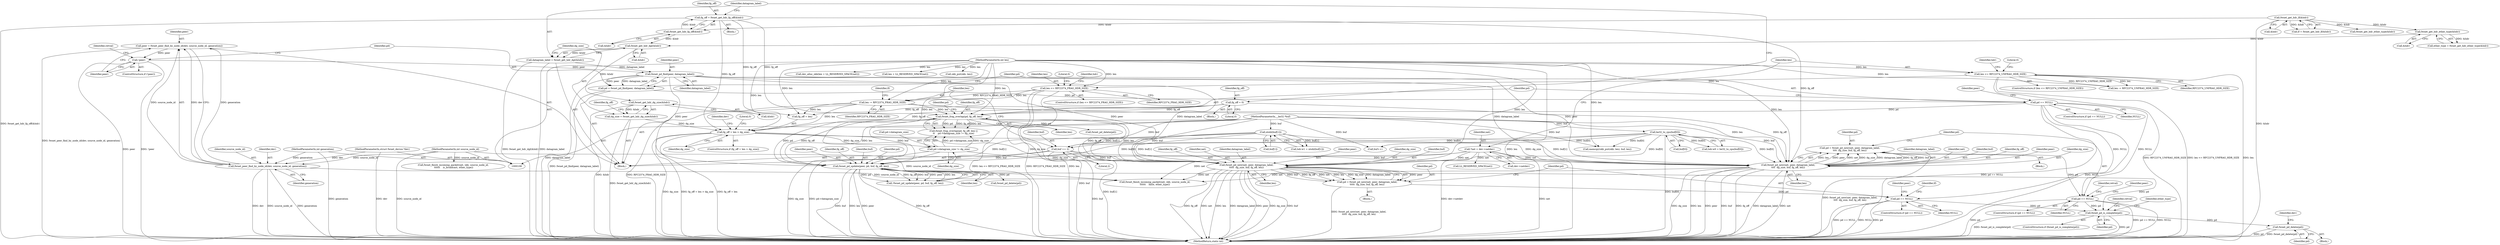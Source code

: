 digraph "0_linux_667121ace9dbafb368618dbabcf07901c962ddac@API" {
"1000422" [label="(Call,fwnet_pd_delete(pd))"];
"1000404" [label="(Call,fwnet_pd_is_complete(pd))"];
"1000319" [label="(Call,pd == NULL)"];
"1000308" [label="(Call,pd = fwnet_pd_new(net, peer, datagram_label,\n\t\t\t\t  dg_size, buf, fg_off, len))"];
"1000310" [label="(Call,fwnet_pd_new(net, peer, datagram_label,\n\t\t\t\t  dg_size, buf, fg_off, len))"];
"1000118" [label="(Call,*net = dev->netdev)"];
"1000289" [label="(Call,fwnet_pd_find(peer, datagram_label))"];
"1000279" [label="(Call,!peer)"];
"1000272" [label="(Call,peer = fwnet_peer_find_by_node_id(dev, source_node_id, generation))"];
"1000274" [label="(Call,fwnet_peer_find_by_node_id(dev, source_node_id, generation))"];
"1000109" [label="(MethodParameterIn,struct fwnet_device *dev)"];
"1000112" [label="(MethodParameterIn,int source_node_id)"];
"1000113" [label="(MethodParameterIn,int generation)"];
"1000248" [label="(Call,datagram_label = fwnet_get_hdr_dgl(&hdr))"];
"1000250" [label="(Call,fwnet_get_hdr_dgl(&hdr))"];
"1000232" [label="(Call,fwnet_get_hdr_ether_type(&hdr))"];
"1000149" [label="(Call,fwnet_get_hdr_lf(&hdr))"];
"1000245" [label="(Call,fwnet_get_hdr_fg_off(&hdr))"];
"1000259" [label="(Call,fg_off + len > dg_size)"];
"1000235" [label="(Call,fg_off = 0)"];
"1000243" [label="(Call,fg_off = fwnet_get_hdr_fg_off(&hdr))"];
"1000222" [label="(Call,len -= RFC2374_FRAG_HDR_SIZE)"];
"1000206" [label="(Call,len <= RFC2374_FRAG_HDR_SIZE)"];
"1000134" [label="(Call,len <= RFC2374_UNFRAG_HDR_SIZE)"];
"1000111" [label="(MethodParameterIn,int len)"];
"1000253" [label="(Call,dg_size = fwnet_get_hdr_dg_size(&hdr))"];
"1000255" [label="(Call,fwnet_get_hdr_dg_size(&hdr))"];
"1000215" [label="(Call,ntohl(buf[1]))"];
"1000110" [label="(MethodParameterIn,__be32 *buf)"];
"1000143" [label="(Call,be32_to_cpu(buf[0]))"];
"1000219" [label="(Call,buf += 2)"];
"1000293" [label="(Call,pd == NULL)"];
"1000287" [label="(Call,pd = fwnet_pd_find(peer, datagram_label))"];
"1000359" [label="(Call,pd == NULL)"];
"1000348" [label="(Call,pd = fwnet_pd_new(net, peer, datagram_label,\n\t\t\t\t\t  dg_size, buf, fg_off, len))"];
"1000350" [label="(Call,fwnet_pd_new(net, peer, datagram_label,\n\t\t\t\t\t  dg_size, buf, fg_off, len))"];
"1000340" [label="(Call,pd->datagram_size != dg_size)"];
"1000336" [label="(Call,fwnet_frag_overlap(pd, fg_off, len))"];
"1000376" [label="(Call,fwnet_pd_update(peer, pd, buf, fg_off, len))"];
"1000293" [label="(Call,pd == NULL)"];
"1000219" [label="(Call,buf += 2)"];
"1000272" [label="(Call,peer = fwnet_peer_find_by_node_id(dev, source_node_id, generation))"];
"1000321" [label="(Identifier,NULL)"];
"1000221" [label="(Literal,2)"];
"1000248" [label="(Call,datagram_label = fwnet_get_hdr_dgl(&hdr))"];
"1000162" [label="(Call,buf++)"];
"1000246" [label="(Call,&hdr)"];
"1000438" [label="(Identifier,retval)"];
"1000377" [label="(Identifier,peer)"];
"1000112" [label="(MethodParameterIn,int source_node_id)"];
"1000263" [label="(Identifier,dg_size)"];
"1000383" [label="(Call,fwnet_pd_delete(pd))"];
"1000113" [label="(MethodParameterIn,int generation)"];
"1000380" [label="(Identifier,fg_off)"];
"1000356" [label="(Identifier,fg_off)"];
"1000290" [label="(Identifier,peer)"];
"1000192" [label="(Call,memcpy(skb_put(skb, len), buf, len))"];
"1000408" [label="(Identifier,ether_type)"];
"1000115" [label="(Block,)"];
"1000379" [label="(Identifier,buf)"];
"1000135" [label="(Identifier,len)"];
"1000169" [label="(Call,dev_alloc_skb(len + LL_RESERVED_SPACE(net)))"];
"1000313" [label="(Identifier,datagram_label)"];
"1000277" [label="(Identifier,generation)"];
"1000170" [label="(Call,len + LL_RESERVED_SPACE(net))"];
"1000311" [label="(Identifier,net)"];
"1000118" [label="(Call,*net = dev->netdev)"];
"1000351" [label="(Identifier,net)"];
"1000296" [label="(Block,)"];
"1000164" [label="(Call,len -= RFC2374_UNFRAG_HDR_SIZE)"];
"1000141" [label="(Identifier,hdr)"];
"1000353" [label="(Identifier,datagram_label)"];
"1000260" [label="(Call,fg_off + len)"];
"1000134" [label="(Call,len <= RFC2374_UNFRAG_HDR_SIZE)"];
"1000308" [label="(Call,pd = fwnet_pd_new(net, peer, datagram_label,\n\t\t\t\t  dg_size, buf, fg_off, len))"];
"1000320" [label="(Identifier,pd)"];
"1000315" [label="(Identifier,buf)"];
"1000346" [label="(Call,fwnet_pd_delete(pd))"];
"1000294" [label="(Identifier,pd)"];
"1000291" [label="(Identifier,datagram_label)"];
"1000251" [label="(Call,&hdr)"];
"1000259" [label="(Call,fg_off + len > dg_size)"];
"1000287" [label="(Call,pd = fwnet_pd_find(peer, datagram_label))"];
"1000208" [label="(Identifier,RFC2374_FRAG_HDR_SIZE)"];
"1000244" [label="(Identifier,fg_off)"];
"1000111" [label="(MethodParameterIn,int len)"];
"1000249" [label="(Identifier,datagram_label)"];
"1000330" [label="(Identifier,peer)"];
"1000220" [label="(Identifier,buf)"];
"1000237" [label="(Literal,0)"];
"1000261" [label="(Identifier,fg_off)"];
"1000406" [label="(Block,)"];
"1000403" [label="(ControlStructure,if (fwnet_pd_is_complete(pd)))"];
"1000172" [label="(Call,LL_RESERVED_SPACE(net))"];
"1000279" [label="(Call,!peer)"];
"1000349" [label="(Identifier,pd)"];
"1000207" [label="(Identifier,len)"];
"1000348" [label="(Call,pd = fwnet_pd_new(net, peer, datagram_label,\n\t\t\t\t\t  dg_size, buf, fg_off, len))"];
"1000405" [label="(Identifier,pd)"];
"1000361" [label="(Identifier,NULL)"];
"1000336" [label="(Call,fwnet_frag_overlap(pd, fg_off, len))"];
"1000205" [label="(ControlStructure,if (len <= RFC2374_FRAG_HDR_SIZE))"];
"1000256" [label="(Call,&hdr)"];
"1000245" [label="(Call,fwnet_get_hdr_fg_off(&hdr))"];
"1000143" [label="(Call,be32_to_cpu(buf[0]))"];
"1000431" [label="(Call,fwnet_finish_incoming_packet(net, skb, source_node_id,\n\t\t\t\t\t\t    false, ether_type))"];
"1000136" [label="(Identifier,RFC2374_UNFRAG_HDR_SIZE)"];
"1000120" [label="(Call,dev->netdev)"];
"1000224" [label="(Identifier,RFC2374_FRAG_HDR_SIZE)"];
"1000292" [label="(ControlStructure,if (pd == NULL))"];
"1000295" [label="(Identifier,NULL)"];
"1000352" [label="(Identifier,peer)"];
"1000340" [label="(Call,pd->datagram_size != dg_size)"];
"1000365" [label="(Identifier,peer)"];
"1000300" [label="(Identifier,peer)"];
"1000359" [label="(Call,pd == NULL)"];
"1000110" [label="(MethodParameterIn,__be32 *buf)"];
"1000149" [label="(Call,fwnet_get_hdr_lf(&hdr))"];
"1000206" [label="(Call,len <= RFC2374_FRAG_HDR_SIZE)"];
"1000210" [label="(Literal,0)"];
"1000239" [label="(Block,)"];
"1000354" [label="(Identifier,dg_size)"];
"1000278" [label="(ControlStructure,if (!peer))"];
"1000335" [label="(Call,fwnet_frag_overlap(pd, fg_off, len) ||\n\t\t    pd->datagram_size != dg_size)"];
"1000309" [label="(Identifier,pd)"];
"1000345" [label="(Block,)"];
"1000258" [label="(ControlStructure,if (fg_off + len > dg_size))"];
"1000324" [label="(Identifier,retval)"];
"1000150" [label="(Call,&hdr)"];
"1000276" [label="(Identifier,source_node_id)"];
"1000449" [label="(MethodReturn,static int)"];
"1000318" [label="(ControlStructure,if (pd == NULL))"];
"1000227" [label="(Identifier,lf)"];
"1000342" [label="(Identifier,pd)"];
"1000375" [label="(Call,!fwnet_pd_update(peer, pd, buf, fg_off, len))"];
"1000288" [label="(Identifier,pd)"];
"1000243" [label="(Call,fg_off = fwnet_get_hdr_fg_off(&hdr))"];
"1000404" [label="(Call,fwnet_pd_is_complete(pd))"];
"1000341" [label="(Call,pd->datagram_size)"];
"1000119" [label="(Identifier,net)"];
"1000199" [label="(Call,fwnet_finish_incoming_packet(net, skb, source_node_id,\n \t\t\t\t\t\t    is_broadcast, ether_type))"];
"1000273" [label="(Identifier,peer)"];
"1000422" [label="(Call,fwnet_pd_delete(pd))"];
"1000338" [label="(Identifier,fg_off)"];
"1000275" [label="(Identifier,dev)"];
"1000236" [label="(Identifier,fg_off)"];
"1000344" [label="(Identifier,dg_size)"];
"1000316" [label="(Identifier,fg_off)"];
"1000215" [label="(Call,ntohl(buf[1]))"];
"1000223" [label="(Identifier,len)"];
"1000109" [label="(MethodParameterIn,struct fwnet_device *dev)"];
"1000317" [label="(Identifier,len)"];
"1000357" [label="(Identifier,len)"];
"1000355" [label="(Identifier,buf)"];
"1000312" [label="(Identifier,peer)"];
"1000147" [label="(Call,lf = fwnet_get_hdr_lf(&hdr))"];
"1000193" [label="(Call,skb_put(skb, len))"];
"1000222" [label="(Call,len -= RFC2374_FRAG_HDR_SIZE)"];
"1000360" [label="(Identifier,pd)"];
"1000235" [label="(Call,fg_off = 0)"];
"1000280" [label="(Identifier,peer)"];
"1000211" [label="(Call,hdr.w1 = ntohl(buf[1]))"];
"1000144" [label="(Call,buf[0])"];
"1000233" [label="(Call,&hdr)"];
"1000396" [label="(Identifier,lf)"];
"1000381" [label="(Identifier,len)"];
"1000289" [label="(Call,fwnet_pd_find(peer, datagram_label))"];
"1000230" [label="(Call,ether_type = fwnet_get_hdr_ether_type(&hdr))"];
"1000229" [label="(Block,)"];
"1000213" [label="(Identifier,hdr)"];
"1000232" [label="(Call,fwnet_get_hdr_ether_type(&hdr))"];
"1000254" [label="(Identifier,dg_size)"];
"1000216" [label="(Call,buf[1])"];
"1000253" [label="(Call,dg_size = fwnet_get_hdr_dg_size(&hdr))"];
"1000139" [label="(Call,hdr.w0 = be32_to_cpu(buf[0]))"];
"1000310" [label="(Call,fwnet_pd_new(net, peer, datagram_label,\n\t\t\t\t  dg_size, buf, fg_off, len))"];
"1000283" [label="(Identifier,retval)"];
"1000255" [label="(Call,fwnet_get_hdr_dg_size(&hdr))"];
"1000159" [label="(Call,fwnet_get_hdr_ether_type(&hdr))"];
"1000376" [label="(Call,fwnet_pd_update(peer, pd, buf, fg_off, len))"];
"1000314" [label="(Identifier,dg_size)"];
"1000269" [label="(Identifier,dev)"];
"1000350" [label="(Call,fwnet_pd_new(net, peer, datagram_label,\n\t\t\t\t\t  dg_size, buf, fg_off, len))"];
"1000427" [label="(Identifier,dev)"];
"1000274" [label="(Call,fwnet_peer_find_by_node_id(dev, source_node_id, generation))"];
"1000133" [label="(ControlStructure,if (len <= RFC2374_UNFRAG_HDR_SIZE))"];
"1000378" [label="(Identifier,pd)"];
"1000423" [label="(Identifier,pd)"];
"1000358" [label="(ControlStructure,if (pd == NULL))"];
"1000250" [label="(Call,fwnet_get_hdr_dgl(&hdr))"];
"1000339" [label="(Identifier,len)"];
"1000265" [label="(Literal,0)"];
"1000138" [label="(Literal,0)"];
"1000337" [label="(Identifier,pd)"];
"1000319" [label="(Call,pd == NULL)"];
"1000422" -> "1000406"  [label="AST: "];
"1000422" -> "1000423"  [label="CFG: "];
"1000423" -> "1000422"  [label="AST: "];
"1000427" -> "1000422"  [label="CFG: "];
"1000422" -> "1000449"  [label="DDG: pd"];
"1000422" -> "1000449"  [label="DDG: fwnet_pd_delete(pd)"];
"1000404" -> "1000422"  [label="DDG: pd"];
"1000404" -> "1000403"  [label="AST: "];
"1000404" -> "1000405"  [label="CFG: "];
"1000405" -> "1000404"  [label="AST: "];
"1000408" -> "1000404"  [label="CFG: "];
"1000438" -> "1000404"  [label="CFG: "];
"1000404" -> "1000449"  [label="DDG: pd"];
"1000404" -> "1000449"  [label="DDG: fwnet_pd_is_complete(pd)"];
"1000319" -> "1000404"  [label="DDG: pd"];
"1000359" -> "1000404"  [label="DDG: pd"];
"1000376" -> "1000404"  [label="DDG: pd"];
"1000319" -> "1000318"  [label="AST: "];
"1000319" -> "1000321"  [label="CFG: "];
"1000320" -> "1000319"  [label="AST: "];
"1000321" -> "1000319"  [label="AST: "];
"1000324" -> "1000319"  [label="CFG: "];
"1000330" -> "1000319"  [label="CFG: "];
"1000319" -> "1000449"  [label="DDG: pd == NULL"];
"1000319" -> "1000449"  [label="DDG: NULL"];
"1000319" -> "1000449"  [label="DDG: pd"];
"1000308" -> "1000319"  [label="DDG: pd"];
"1000293" -> "1000319"  [label="DDG: NULL"];
"1000308" -> "1000296"  [label="AST: "];
"1000308" -> "1000310"  [label="CFG: "];
"1000309" -> "1000308"  [label="AST: "];
"1000310" -> "1000308"  [label="AST: "];
"1000320" -> "1000308"  [label="CFG: "];
"1000308" -> "1000449"  [label="DDG: fwnet_pd_new(net, peer, datagram_label,\n\t\t\t\t  dg_size, buf, fg_off, len)"];
"1000310" -> "1000308"  [label="DDG: len"];
"1000310" -> "1000308"  [label="DDG: peer"];
"1000310" -> "1000308"  [label="DDG: net"];
"1000310" -> "1000308"  [label="DDG: dg_size"];
"1000310" -> "1000308"  [label="DDG: datagram_label"];
"1000310" -> "1000308"  [label="DDG: fg_off"];
"1000310" -> "1000308"  [label="DDG: buf"];
"1000310" -> "1000317"  [label="CFG: "];
"1000311" -> "1000310"  [label="AST: "];
"1000312" -> "1000310"  [label="AST: "];
"1000313" -> "1000310"  [label="AST: "];
"1000314" -> "1000310"  [label="AST: "];
"1000315" -> "1000310"  [label="AST: "];
"1000316" -> "1000310"  [label="AST: "];
"1000317" -> "1000310"  [label="AST: "];
"1000310" -> "1000449"  [label="DDG: peer"];
"1000310" -> "1000449"  [label="DDG: buf"];
"1000310" -> "1000449"  [label="DDG: fg_off"];
"1000310" -> "1000449"  [label="DDG: datagram_label"];
"1000310" -> "1000449"  [label="DDG: net"];
"1000310" -> "1000449"  [label="DDG: dg_size"];
"1000310" -> "1000449"  [label="DDG: len"];
"1000118" -> "1000310"  [label="DDG: net"];
"1000289" -> "1000310"  [label="DDG: peer"];
"1000289" -> "1000310"  [label="DDG: datagram_label"];
"1000259" -> "1000310"  [label="DDG: dg_size"];
"1000215" -> "1000310"  [label="DDG: buf[1]"];
"1000143" -> "1000310"  [label="DDG: buf[0]"];
"1000219" -> "1000310"  [label="DDG: buf"];
"1000110" -> "1000310"  [label="DDG: buf"];
"1000235" -> "1000310"  [label="DDG: fg_off"];
"1000243" -> "1000310"  [label="DDG: fg_off"];
"1000111" -> "1000310"  [label="DDG: len"];
"1000222" -> "1000310"  [label="DDG: len"];
"1000310" -> "1000431"  [label="DDG: net"];
"1000118" -> "1000115"  [label="AST: "];
"1000118" -> "1000120"  [label="CFG: "];
"1000119" -> "1000118"  [label="AST: "];
"1000120" -> "1000118"  [label="AST: "];
"1000135" -> "1000118"  [label="CFG: "];
"1000118" -> "1000449"  [label="DDG: dev->netdev"];
"1000118" -> "1000449"  [label="DDG: net"];
"1000118" -> "1000172"  [label="DDG: net"];
"1000118" -> "1000350"  [label="DDG: net"];
"1000118" -> "1000431"  [label="DDG: net"];
"1000289" -> "1000287"  [label="AST: "];
"1000289" -> "1000291"  [label="CFG: "];
"1000290" -> "1000289"  [label="AST: "];
"1000291" -> "1000289"  [label="AST: "];
"1000287" -> "1000289"  [label="CFG: "];
"1000289" -> "1000449"  [label="DDG: datagram_label"];
"1000289" -> "1000287"  [label="DDG: peer"];
"1000289" -> "1000287"  [label="DDG: datagram_label"];
"1000279" -> "1000289"  [label="DDG: peer"];
"1000248" -> "1000289"  [label="DDG: datagram_label"];
"1000289" -> "1000350"  [label="DDG: peer"];
"1000289" -> "1000350"  [label="DDG: datagram_label"];
"1000289" -> "1000376"  [label="DDG: peer"];
"1000279" -> "1000278"  [label="AST: "];
"1000279" -> "1000280"  [label="CFG: "];
"1000280" -> "1000279"  [label="AST: "];
"1000283" -> "1000279"  [label="CFG: "];
"1000288" -> "1000279"  [label="CFG: "];
"1000279" -> "1000449"  [label="DDG: peer"];
"1000279" -> "1000449"  [label="DDG: !peer"];
"1000272" -> "1000279"  [label="DDG: peer"];
"1000272" -> "1000115"  [label="AST: "];
"1000272" -> "1000274"  [label="CFG: "];
"1000273" -> "1000272"  [label="AST: "];
"1000274" -> "1000272"  [label="AST: "];
"1000280" -> "1000272"  [label="CFG: "];
"1000272" -> "1000449"  [label="DDG: fwnet_peer_find_by_node_id(dev, source_node_id, generation)"];
"1000274" -> "1000272"  [label="DDG: dev"];
"1000274" -> "1000272"  [label="DDG: source_node_id"];
"1000274" -> "1000272"  [label="DDG: generation"];
"1000274" -> "1000277"  [label="CFG: "];
"1000275" -> "1000274"  [label="AST: "];
"1000276" -> "1000274"  [label="AST: "];
"1000277" -> "1000274"  [label="AST: "];
"1000274" -> "1000449"  [label="DDG: dev"];
"1000274" -> "1000449"  [label="DDG: source_node_id"];
"1000274" -> "1000449"  [label="DDG: generation"];
"1000109" -> "1000274"  [label="DDG: dev"];
"1000112" -> "1000274"  [label="DDG: source_node_id"];
"1000113" -> "1000274"  [label="DDG: generation"];
"1000274" -> "1000431"  [label="DDG: source_node_id"];
"1000109" -> "1000108"  [label="AST: "];
"1000109" -> "1000449"  [label="DDG: dev"];
"1000112" -> "1000108"  [label="AST: "];
"1000112" -> "1000449"  [label="DDG: source_node_id"];
"1000112" -> "1000199"  [label="DDG: source_node_id"];
"1000112" -> "1000431"  [label="DDG: source_node_id"];
"1000113" -> "1000108"  [label="AST: "];
"1000113" -> "1000449"  [label="DDG: generation"];
"1000248" -> "1000115"  [label="AST: "];
"1000248" -> "1000250"  [label="CFG: "];
"1000249" -> "1000248"  [label="AST: "];
"1000250" -> "1000248"  [label="AST: "];
"1000254" -> "1000248"  [label="CFG: "];
"1000248" -> "1000449"  [label="DDG: fwnet_get_hdr_dgl(&hdr)"];
"1000248" -> "1000449"  [label="DDG: datagram_label"];
"1000250" -> "1000248"  [label="DDG: &hdr"];
"1000250" -> "1000251"  [label="CFG: "];
"1000251" -> "1000250"  [label="AST: "];
"1000232" -> "1000250"  [label="DDG: &hdr"];
"1000245" -> "1000250"  [label="DDG: &hdr"];
"1000250" -> "1000255"  [label="DDG: &hdr"];
"1000232" -> "1000230"  [label="AST: "];
"1000232" -> "1000233"  [label="CFG: "];
"1000233" -> "1000232"  [label="AST: "];
"1000230" -> "1000232"  [label="CFG: "];
"1000232" -> "1000230"  [label="DDG: &hdr"];
"1000149" -> "1000232"  [label="DDG: &hdr"];
"1000149" -> "1000147"  [label="AST: "];
"1000149" -> "1000150"  [label="CFG: "];
"1000150" -> "1000149"  [label="AST: "];
"1000147" -> "1000149"  [label="CFG: "];
"1000149" -> "1000449"  [label="DDG: &hdr"];
"1000149" -> "1000147"  [label="DDG: &hdr"];
"1000149" -> "1000159"  [label="DDG: &hdr"];
"1000149" -> "1000245"  [label="DDG: &hdr"];
"1000245" -> "1000243"  [label="AST: "];
"1000245" -> "1000246"  [label="CFG: "];
"1000246" -> "1000245"  [label="AST: "];
"1000243" -> "1000245"  [label="CFG: "];
"1000245" -> "1000243"  [label="DDG: &hdr"];
"1000259" -> "1000258"  [label="AST: "];
"1000259" -> "1000263"  [label="CFG: "];
"1000260" -> "1000259"  [label="AST: "];
"1000263" -> "1000259"  [label="AST: "];
"1000265" -> "1000259"  [label="CFG: "];
"1000269" -> "1000259"  [label="CFG: "];
"1000259" -> "1000449"  [label="DDG: fg_off + len > dg_size"];
"1000259" -> "1000449"  [label="DDG: fg_off + len"];
"1000259" -> "1000449"  [label="DDG: dg_size"];
"1000235" -> "1000259"  [label="DDG: fg_off"];
"1000243" -> "1000259"  [label="DDG: fg_off"];
"1000222" -> "1000259"  [label="DDG: len"];
"1000111" -> "1000259"  [label="DDG: len"];
"1000253" -> "1000259"  [label="DDG: dg_size"];
"1000259" -> "1000340"  [label="DDG: dg_size"];
"1000259" -> "1000350"  [label="DDG: dg_size"];
"1000235" -> "1000229"  [label="AST: "];
"1000235" -> "1000237"  [label="CFG: "];
"1000236" -> "1000235"  [label="AST: "];
"1000237" -> "1000235"  [label="AST: "];
"1000249" -> "1000235"  [label="CFG: "];
"1000235" -> "1000260"  [label="DDG: fg_off"];
"1000235" -> "1000336"  [label="DDG: fg_off"];
"1000243" -> "1000239"  [label="AST: "];
"1000244" -> "1000243"  [label="AST: "];
"1000249" -> "1000243"  [label="CFG: "];
"1000243" -> "1000449"  [label="DDG: fwnet_get_hdr_fg_off(&hdr)"];
"1000243" -> "1000260"  [label="DDG: fg_off"];
"1000243" -> "1000336"  [label="DDG: fg_off"];
"1000222" -> "1000115"  [label="AST: "];
"1000222" -> "1000224"  [label="CFG: "];
"1000223" -> "1000222"  [label="AST: "];
"1000224" -> "1000222"  [label="AST: "];
"1000227" -> "1000222"  [label="CFG: "];
"1000222" -> "1000449"  [label="DDG: RFC2374_FRAG_HDR_SIZE"];
"1000206" -> "1000222"  [label="DDG: RFC2374_FRAG_HDR_SIZE"];
"1000206" -> "1000222"  [label="DDG: len"];
"1000111" -> "1000222"  [label="DDG: len"];
"1000222" -> "1000260"  [label="DDG: len"];
"1000222" -> "1000336"  [label="DDG: len"];
"1000206" -> "1000205"  [label="AST: "];
"1000206" -> "1000208"  [label="CFG: "];
"1000207" -> "1000206"  [label="AST: "];
"1000208" -> "1000206"  [label="AST: "];
"1000210" -> "1000206"  [label="CFG: "];
"1000213" -> "1000206"  [label="CFG: "];
"1000206" -> "1000449"  [label="DDG: len <= RFC2374_FRAG_HDR_SIZE"];
"1000206" -> "1000449"  [label="DDG: RFC2374_FRAG_HDR_SIZE"];
"1000206" -> "1000449"  [label="DDG: len"];
"1000134" -> "1000206"  [label="DDG: len"];
"1000111" -> "1000206"  [label="DDG: len"];
"1000134" -> "1000133"  [label="AST: "];
"1000134" -> "1000136"  [label="CFG: "];
"1000135" -> "1000134"  [label="AST: "];
"1000136" -> "1000134"  [label="AST: "];
"1000138" -> "1000134"  [label="CFG: "];
"1000141" -> "1000134"  [label="CFG: "];
"1000134" -> "1000449"  [label="DDG: len <= RFC2374_UNFRAG_HDR_SIZE"];
"1000134" -> "1000449"  [label="DDG: len"];
"1000134" -> "1000449"  [label="DDG: RFC2374_UNFRAG_HDR_SIZE"];
"1000111" -> "1000134"  [label="DDG: len"];
"1000134" -> "1000164"  [label="DDG: RFC2374_UNFRAG_HDR_SIZE"];
"1000134" -> "1000164"  [label="DDG: len"];
"1000111" -> "1000108"  [label="AST: "];
"1000111" -> "1000449"  [label="DDG: len"];
"1000111" -> "1000164"  [label="DDG: len"];
"1000111" -> "1000169"  [label="DDG: len"];
"1000111" -> "1000170"  [label="DDG: len"];
"1000111" -> "1000193"  [label="DDG: len"];
"1000111" -> "1000192"  [label="DDG: len"];
"1000111" -> "1000260"  [label="DDG: len"];
"1000111" -> "1000336"  [label="DDG: len"];
"1000111" -> "1000350"  [label="DDG: len"];
"1000111" -> "1000376"  [label="DDG: len"];
"1000253" -> "1000115"  [label="AST: "];
"1000253" -> "1000255"  [label="CFG: "];
"1000254" -> "1000253"  [label="AST: "];
"1000255" -> "1000253"  [label="AST: "];
"1000261" -> "1000253"  [label="CFG: "];
"1000253" -> "1000449"  [label="DDG: fwnet_get_hdr_dg_size(&hdr)"];
"1000255" -> "1000253"  [label="DDG: &hdr"];
"1000255" -> "1000256"  [label="CFG: "];
"1000256" -> "1000255"  [label="AST: "];
"1000255" -> "1000449"  [label="DDG: &hdr"];
"1000215" -> "1000211"  [label="AST: "];
"1000215" -> "1000216"  [label="CFG: "];
"1000216" -> "1000215"  [label="AST: "];
"1000211" -> "1000215"  [label="CFG: "];
"1000215" -> "1000449"  [label="DDG: buf[1]"];
"1000215" -> "1000211"  [label="DDG: buf[1]"];
"1000110" -> "1000215"  [label="DDG: buf"];
"1000215" -> "1000219"  [label="DDG: buf[1]"];
"1000215" -> "1000350"  [label="DDG: buf[1]"];
"1000215" -> "1000376"  [label="DDG: buf[1]"];
"1000110" -> "1000108"  [label="AST: "];
"1000110" -> "1000449"  [label="DDG: buf"];
"1000110" -> "1000143"  [label="DDG: buf"];
"1000110" -> "1000162"  [label="DDG: buf"];
"1000110" -> "1000192"  [label="DDG: buf"];
"1000110" -> "1000219"  [label="DDG: buf"];
"1000110" -> "1000350"  [label="DDG: buf"];
"1000110" -> "1000376"  [label="DDG: buf"];
"1000143" -> "1000139"  [label="AST: "];
"1000143" -> "1000144"  [label="CFG: "];
"1000144" -> "1000143"  [label="AST: "];
"1000139" -> "1000143"  [label="CFG: "];
"1000143" -> "1000449"  [label="DDG: buf[0]"];
"1000143" -> "1000139"  [label="DDG: buf[0]"];
"1000143" -> "1000162"  [label="DDG: buf[0]"];
"1000143" -> "1000192"  [label="DDG: buf[0]"];
"1000143" -> "1000219"  [label="DDG: buf[0]"];
"1000143" -> "1000350"  [label="DDG: buf[0]"];
"1000143" -> "1000376"  [label="DDG: buf[0]"];
"1000219" -> "1000115"  [label="AST: "];
"1000219" -> "1000221"  [label="CFG: "];
"1000220" -> "1000219"  [label="AST: "];
"1000221" -> "1000219"  [label="AST: "];
"1000223" -> "1000219"  [label="CFG: "];
"1000219" -> "1000449"  [label="DDG: buf"];
"1000219" -> "1000350"  [label="DDG: buf"];
"1000219" -> "1000376"  [label="DDG: buf"];
"1000293" -> "1000292"  [label="AST: "];
"1000293" -> "1000295"  [label="CFG: "];
"1000294" -> "1000293"  [label="AST: "];
"1000295" -> "1000293"  [label="AST: "];
"1000300" -> "1000293"  [label="CFG: "];
"1000337" -> "1000293"  [label="CFG: "];
"1000293" -> "1000449"  [label="DDG: pd == NULL"];
"1000293" -> "1000449"  [label="DDG: NULL"];
"1000287" -> "1000293"  [label="DDG: pd"];
"1000293" -> "1000336"  [label="DDG: pd"];
"1000293" -> "1000359"  [label="DDG: NULL"];
"1000287" -> "1000115"  [label="AST: "];
"1000288" -> "1000287"  [label="AST: "];
"1000294" -> "1000287"  [label="CFG: "];
"1000287" -> "1000449"  [label="DDG: fwnet_pd_find(peer, datagram_label)"];
"1000359" -> "1000358"  [label="AST: "];
"1000359" -> "1000361"  [label="CFG: "];
"1000360" -> "1000359"  [label="AST: "];
"1000361" -> "1000359"  [label="AST: "];
"1000365" -> "1000359"  [label="CFG: "];
"1000396" -> "1000359"  [label="CFG: "];
"1000359" -> "1000449"  [label="DDG: NULL"];
"1000359" -> "1000449"  [label="DDG: pd"];
"1000359" -> "1000449"  [label="DDG: pd == NULL"];
"1000348" -> "1000359"  [label="DDG: pd"];
"1000348" -> "1000345"  [label="AST: "];
"1000348" -> "1000350"  [label="CFG: "];
"1000349" -> "1000348"  [label="AST: "];
"1000350" -> "1000348"  [label="AST: "];
"1000360" -> "1000348"  [label="CFG: "];
"1000348" -> "1000449"  [label="DDG: fwnet_pd_new(net, peer, datagram_label,\n\t\t\t\t\t  dg_size, buf, fg_off, len)"];
"1000350" -> "1000348"  [label="DDG: peer"];
"1000350" -> "1000348"  [label="DDG: buf"];
"1000350" -> "1000348"  [label="DDG: fg_off"];
"1000350" -> "1000348"  [label="DDG: net"];
"1000350" -> "1000348"  [label="DDG: len"];
"1000350" -> "1000348"  [label="DDG: dg_size"];
"1000350" -> "1000348"  [label="DDG: datagram_label"];
"1000350" -> "1000357"  [label="CFG: "];
"1000351" -> "1000350"  [label="AST: "];
"1000352" -> "1000350"  [label="AST: "];
"1000353" -> "1000350"  [label="AST: "];
"1000354" -> "1000350"  [label="AST: "];
"1000355" -> "1000350"  [label="AST: "];
"1000356" -> "1000350"  [label="AST: "];
"1000357" -> "1000350"  [label="AST: "];
"1000350" -> "1000449"  [label="DDG: fg_off"];
"1000350" -> "1000449"  [label="DDG: net"];
"1000350" -> "1000449"  [label="DDG: len"];
"1000350" -> "1000449"  [label="DDG: datagram_label"];
"1000350" -> "1000449"  [label="DDG: peer"];
"1000350" -> "1000449"  [label="DDG: dg_size"];
"1000350" -> "1000449"  [label="DDG: buf"];
"1000340" -> "1000350"  [label="DDG: dg_size"];
"1000336" -> "1000350"  [label="DDG: fg_off"];
"1000336" -> "1000350"  [label="DDG: len"];
"1000350" -> "1000431"  [label="DDG: net"];
"1000340" -> "1000335"  [label="AST: "];
"1000340" -> "1000344"  [label="CFG: "];
"1000341" -> "1000340"  [label="AST: "];
"1000344" -> "1000340"  [label="AST: "];
"1000335" -> "1000340"  [label="CFG: "];
"1000340" -> "1000449"  [label="DDG: dg_size"];
"1000340" -> "1000449"  [label="DDG: pd->datagram_size"];
"1000340" -> "1000335"  [label="DDG: pd->datagram_size"];
"1000340" -> "1000335"  [label="DDG: dg_size"];
"1000336" -> "1000335"  [label="AST: "];
"1000336" -> "1000339"  [label="CFG: "];
"1000337" -> "1000336"  [label="AST: "];
"1000338" -> "1000336"  [label="AST: "];
"1000339" -> "1000336"  [label="AST: "];
"1000342" -> "1000336"  [label="CFG: "];
"1000335" -> "1000336"  [label="CFG: "];
"1000336" -> "1000335"  [label="DDG: pd"];
"1000336" -> "1000335"  [label="DDG: fg_off"];
"1000336" -> "1000335"  [label="DDG: len"];
"1000336" -> "1000346"  [label="DDG: pd"];
"1000336" -> "1000376"  [label="DDG: pd"];
"1000336" -> "1000376"  [label="DDG: fg_off"];
"1000336" -> "1000376"  [label="DDG: len"];
"1000376" -> "1000375"  [label="AST: "];
"1000376" -> "1000381"  [label="CFG: "];
"1000377" -> "1000376"  [label="AST: "];
"1000378" -> "1000376"  [label="AST: "];
"1000379" -> "1000376"  [label="AST: "];
"1000380" -> "1000376"  [label="AST: "];
"1000381" -> "1000376"  [label="AST: "];
"1000375" -> "1000376"  [label="CFG: "];
"1000376" -> "1000449"  [label="DDG: peer"];
"1000376" -> "1000449"  [label="DDG: fg_off"];
"1000376" -> "1000449"  [label="DDG: buf"];
"1000376" -> "1000449"  [label="DDG: len"];
"1000376" -> "1000375"  [label="DDG: pd"];
"1000376" -> "1000375"  [label="DDG: fg_off"];
"1000376" -> "1000375"  [label="DDG: buf"];
"1000376" -> "1000375"  [label="DDG: peer"];
"1000376" -> "1000375"  [label="DDG: len"];
"1000376" -> "1000383"  [label="DDG: pd"];
}
